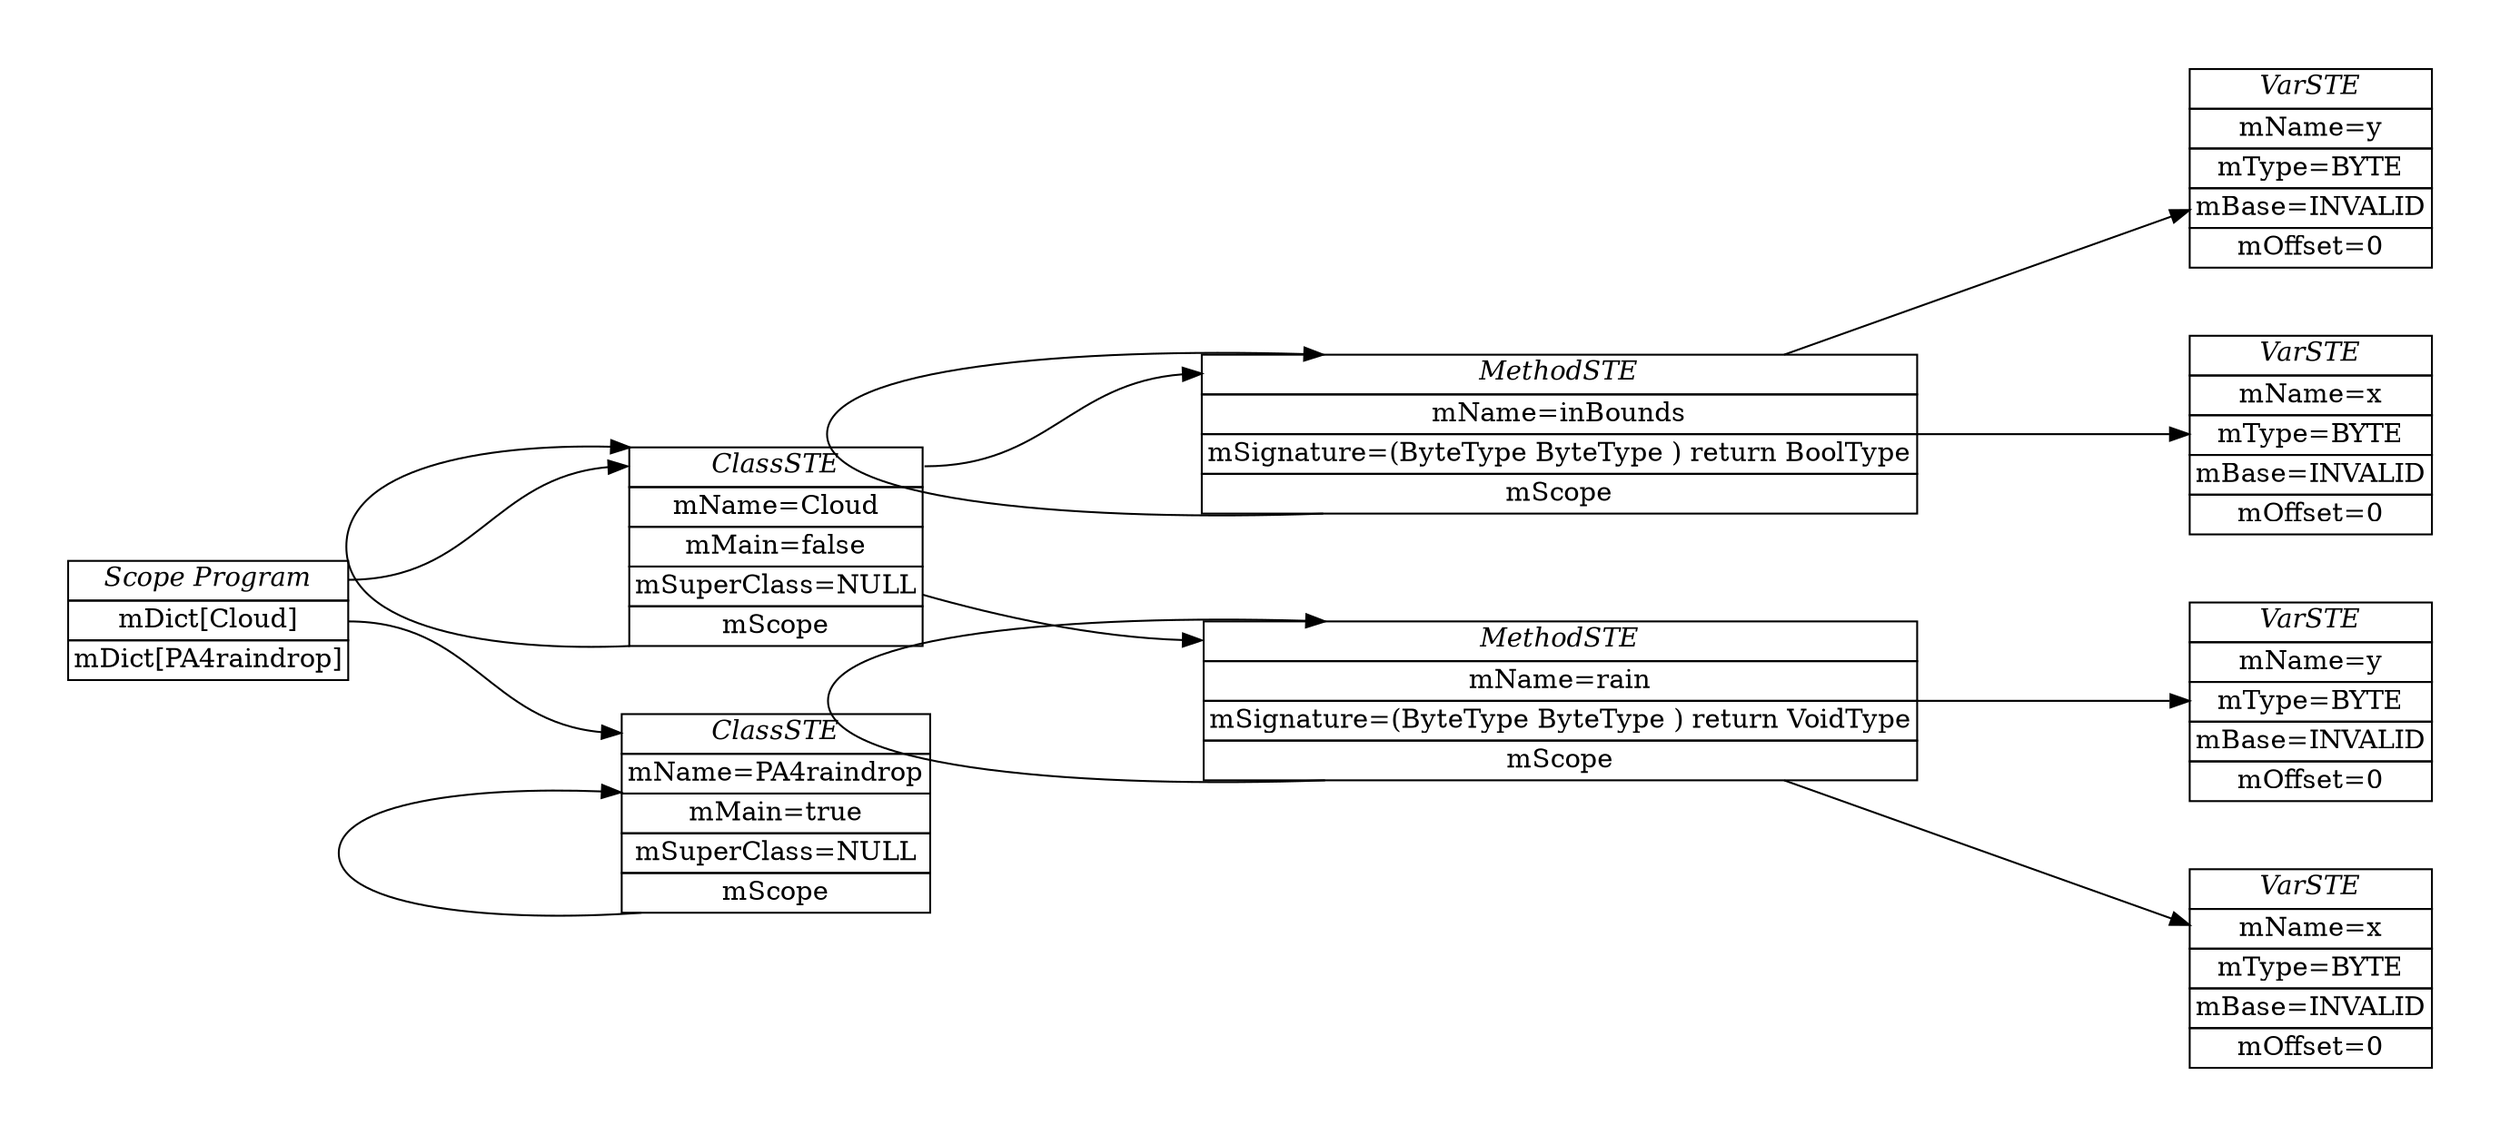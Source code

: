 digraph ASTGraph {
	graph [pad="0.5", nodesep="0.5", ranksep="2"];
	node [shape=plain]
	rankdir=LR;
inBounds [ label=<
<table border="0" cellborder="1" cellspacing="0">
	<tr><td port="inBounds0"><i>Scope inBounds</i></td></tr>
	<tr><td port="inBounds1">mDict[y]</td></tr>
	<tr><td port="inBounds2">mDict[x]</td></tr>
</table>>];

0 [ label=<
<table border="0" cellborder="1" cellspacing="0">
	<tr><td port="0"><i>VarSTE</i></td></tr>
	<tr><td>mName=y</td></tr>
	<tr><td>mType=BYTE</td></tr>
	<tr><td>mBase=INVALID</td></tr>
	<tr><td>mOffset=0</td></tr>
</table>>];
inBounds:1 -> 0:1;

1 [ label=<
<table border="0" cellborder="1" cellspacing="0">
	<tr><td port="1"><i>VarSTE</i></td></tr>
	<tr><td>mName=x</td></tr>
	<tr><td>mType=BYTE</td></tr>
	<tr><td>mBase=INVALID</td></tr>
	<tr><td>mOffset=0</td></tr>
</table>>];
inBounds:2 -> 1:2;
rain [ label=<
<table border="0" cellborder="1" cellspacing="0">
	<tr><td port="rain0"><i>Scope rain</i></td></tr>
	<tr><td port="rain1">mDict[y]</td></tr>
	<tr><td port="rain2">mDict[x]</td></tr>
</table>>];

2 [ label=<
<table border="0" cellborder="1" cellspacing="0">
	<tr><td port="2"><i>VarSTE</i></td></tr>
	<tr><td>mName=y</td></tr>
	<tr><td>mType=BYTE</td></tr>
	<tr><td>mBase=INVALID</td></tr>
	<tr><td>mOffset=0</td></tr>
</table>>];
rain:3 -> 2:3;

3 [ label=<
<table border="0" cellborder="1" cellspacing="0">
	<tr><td port="3"><i>VarSTE</i></td></tr>
	<tr><td>mName=x</td></tr>
	<tr><td>mType=BYTE</td></tr>
	<tr><td>mBase=INVALID</td></tr>
	<tr><td>mOffset=0</td></tr>
</table>>];
rain:4 -> 3:4;
Cloud [ label=<
<table border="0" cellborder="1" cellspacing="0">
	<tr><td port="Cloud0"><i>Scope Cloud</i></td></tr>
	<tr><td port="Cloud1">mDict[inBounds]</td></tr>
	<tr><td port="Cloud2">mDict[rain]</td></tr>
</table>>];

inBounds [ label=<
<table border="0" cellborder="1" cellspacing="0">
	<tr><td port="inBounds0"><i>MethodSTE</i></td></tr>
	<tr><td>mName=inBounds</td></tr>
	<tr><td>mSignature=(ByteType ByteType ) return BoolType</td></tr>
	<tr><td port="4">mScope</td></tr>
</table>>];
Cloud:Cloud0 -> inBounds:inBounds0;
inBounds:4 -> inBounds:inBounds0

rain [ label=<
<table border="0" cellborder="1" cellspacing="0">
	<tr><td port="rain0"><i>MethodSTE</i></td></tr>
	<tr><td>mName=rain</td></tr>
	<tr><td>mSignature=(ByteType ByteType ) return VoidType</td></tr>
	<tr><td port="5">mScope</td></tr>
</table>>];
Cloud:Cloud1 -> rain:rain0;
rain:5 -> rain:rain0
PA4raindrop [ label=<
<table border="0" cellborder="1" cellspacing="0">
	<tr><td port="PA4raindrop0"><i>Scope PA4raindrop</i></td></tr>
</table>>];
Program [ label=<
<table border="0" cellborder="1" cellspacing="0">
	<tr><td port="Program0"><i>Scope Program</i></td></tr>
	<tr><td port="Program1">mDict[Cloud]</td></tr>
	<tr><td port="Program2">mDict[PA4raindrop]</td></tr>
</table>>];
Cloud [ label=<
<table border="0" cellborder="1" cellspacing="0">
	<tr><td port="Cloud0"><i>ClassSTE</i></td></tr>
	<tr><td>mName=Cloud</td></tr>
	<tr><td>mMain=false</td></tr>
	<tr><td>mSuperClass=NULL</td></tr>
	<tr><td port="6">mScope</td></tr>
</table>>];
Program:Program0 -> Cloud:Cloud0;
Cloud:6 -> Cloud:Cloud0
PA4raindrop [ label=<
<table border="0" cellborder="1" cellspacing="0">
	<tr><td port="PA4raindrop1"><i>ClassSTE</i></td></tr>
	<tr><td>mName=PA4raindrop</td></tr>
	<tr><td>mMain=true</td></tr>
	<tr><td>mSuperClass=NULL</td></tr>
	<tr><td port="7">mScope</td></tr>
</table>>];
Program:Program1 -> PA4raindrop:PA4raindrop1;
PA4raindrop:7 -> PA4raindrop:PA4raindrop0
}
